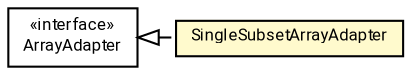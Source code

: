 #!/usr/local/bin/dot
#
# Class diagram 
# Generated by UMLGraph version R5_7_2-60-g0e99a6 (http://www.spinellis.gr/umlgraph/)
#

digraph G {
	graph [fontnames="svg"]
	edge [fontname="Roboto",fontsize=7,labelfontname="Roboto",labelfontsize=7,color="black"];
	node [fontname="Roboto",fontcolor="black",fontsize=8,shape=plaintext,margin=0,width=0,height=0];
	nodesep=0.15;
	ranksep=0.25;
	rankdir=LR;
	// de.lmu.ifi.dbs.elki.utilities.datastructures.arraylike.ArrayAdapter<T, A>
	c9618802 [label=<<table title="de.lmu.ifi.dbs.elki.utilities.datastructures.arraylike.ArrayAdapter" border="0" cellborder="1" cellspacing="0" cellpadding="2" href="ArrayAdapter.html" target="_parent">
		<tr><td><table border="0" cellspacing="0" cellpadding="1">
		<tr><td align="center" balign="center"> &#171;interface&#187; </td></tr>
		<tr><td align="center" balign="center"> <font face="Roboto">ArrayAdapter</font> </td></tr>
		</table></td></tr>
		</table>>, URL="ArrayAdapter.html"];
	// de.lmu.ifi.dbs.elki.utilities.datastructures.arraylike.SingleSubsetArrayAdapter<T, A>
	c9618804 [label=<<table title="de.lmu.ifi.dbs.elki.utilities.datastructures.arraylike.SingleSubsetArrayAdapter" border="0" cellborder="1" cellspacing="0" cellpadding="2" bgcolor="lemonChiffon" href="SingleSubsetArrayAdapter.html" target="_parent">
		<tr><td><table border="0" cellspacing="0" cellpadding="1">
		<tr><td align="center" balign="center"> <font face="Roboto">SingleSubsetArrayAdapter</font> </td></tr>
		</table></td></tr>
		</table>>, URL="SingleSubsetArrayAdapter.html"];
	// de.lmu.ifi.dbs.elki.utilities.datastructures.arraylike.SingleSubsetArrayAdapter<T, A> implements de.lmu.ifi.dbs.elki.utilities.datastructures.arraylike.ArrayAdapter<T, A>
	c9618802 -> c9618804 [arrowtail=empty,style=dashed,dir=back,weight=9];
}

